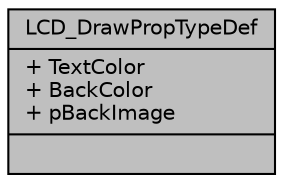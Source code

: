 digraph "LCD_DrawPropTypeDef"
{
 // LATEX_PDF_SIZE
  edge [fontname="Helvetica",fontsize="10",labelfontname="Helvetica",labelfontsize="10"];
  node [fontname="Helvetica",fontsize="10",shape=record];
  Node1 [label="{LCD_DrawPropTypeDef\n|+ TextColor\l+ BackColor\l+ pBackImage\l|}",height=0.2,width=0.4,color="black", fillcolor="grey75", style="filled", fontcolor="black",tooltip=" "];
}
